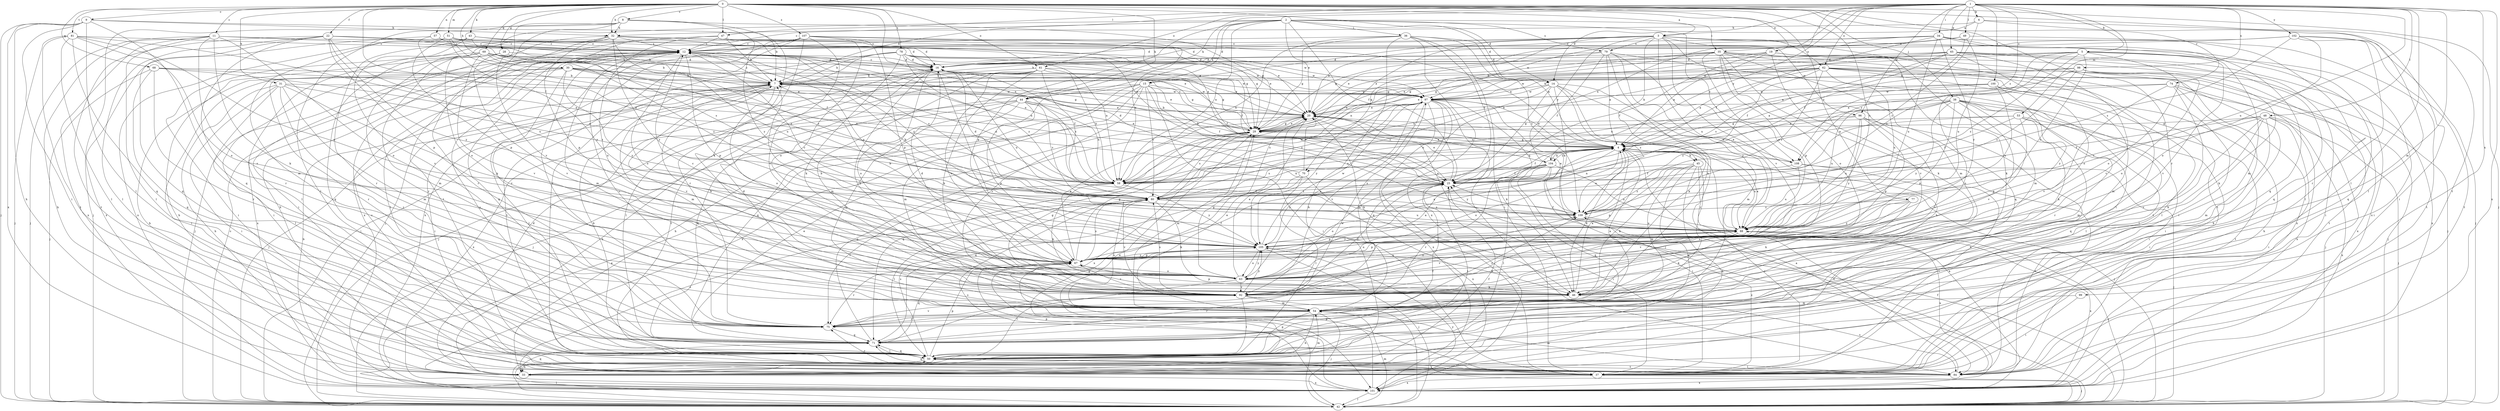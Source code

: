 strict digraph  {
0;
1;
2;
3;
4;
5;
6;
7;
8;
9;
11;
12;
14;
15;
16;
19;
20;
22;
25;
28;
29;
30;
31;
32;
33;
34;
35;
36;
37;
38;
42;
43;
44;
45;
46;
47;
48;
49;
50;
51;
53;
54;
57;
58;
61;
62;
63;
65;
67;
68;
69;
70;
71;
74;
75;
77;
78;
79;
80;
81;
84;
88;
92;
96;
97;
98;
99;
100;
101;
102;
104;
105;
107;
108;
109;
0 -> 3  [label=a];
0 -> 8  [label=c];
0 -> 9  [label=c];
0 -> 11  [label=c];
0 -> 14  [label=d];
0 -> 19  [label=e];
0 -> 22  [label=f];
0 -> 25  [label=f];
0 -> 28  [label=g];
0 -> 30  [label=h];
0 -> 31  [label=h];
0 -> 32  [label=h];
0 -> 38  [label=j];
0 -> 42  [label=j];
0 -> 43  [label=k];
0 -> 44  [label=k];
0 -> 47  [label=l];
0 -> 51  [label=m];
0 -> 57  [label=n];
0 -> 58  [label=n];
0 -> 61  [label=o];
0 -> 68  [label=q];
0 -> 69  [label=q];
0 -> 74  [label=r];
0 -> 75  [label=r];
0 -> 77  [label=s];
0 -> 78  [label=s];
0 -> 81  [label=t];
0 -> 84  [label=t];
0 -> 88  [label=u];
0 -> 107  [label=z];
1 -> 5  [label=b];
1 -> 6  [label=b];
1 -> 7  [label=b];
1 -> 14  [label=d];
1 -> 34  [label=i];
1 -> 35  [label=i];
1 -> 44  [label=k];
1 -> 47  [label=l];
1 -> 48  [label=l];
1 -> 49  [label=l];
1 -> 50  [label=l];
1 -> 53  [label=m];
1 -> 54  [label=m];
1 -> 58  [label=n];
1 -> 61  [label=o];
1 -> 62  [label=o];
1 -> 65  [label=p];
1 -> 88  [label=u];
1 -> 96  [label=w];
1 -> 98  [label=x];
1 -> 99  [label=x];
1 -> 100  [label=x];
1 -> 101  [label=x];
1 -> 102  [label=y];
1 -> 104  [label=y];
1 -> 108  [label=z];
2 -> 12  [label=c];
2 -> 14  [label=d];
2 -> 15  [label=d];
2 -> 20  [label=e];
2 -> 25  [label=f];
2 -> 28  [label=g];
2 -> 35  [label=i];
2 -> 36  [label=i];
2 -> 44  [label=k];
2 -> 58  [label=n];
2 -> 67  [label=p];
2 -> 79  [label=s];
2 -> 108  [label=z];
3 -> 12  [label=c];
3 -> 15  [label=d];
3 -> 16  [label=d];
3 -> 45  [label=k];
3 -> 54  [label=m];
3 -> 58  [label=n];
3 -> 62  [label=o];
3 -> 70  [label=q];
3 -> 79  [label=s];
3 -> 84  [label=t];
3 -> 88  [label=u];
3 -> 92  [label=v];
3 -> 96  [label=w];
3 -> 101  [label=x];
3 -> 104  [label=y];
4 -> 25  [label=f];
4 -> 29  [label=g];
4 -> 42  [label=j];
4 -> 45  [label=k];
4 -> 46  [label=k];
4 -> 63  [label=o];
4 -> 70  [label=q];
4 -> 80  [label=s];
4 -> 88  [label=u];
4 -> 97  [label=w];
4 -> 104  [label=y];
4 -> 105  [label=y];
4 -> 108  [label=z];
5 -> 7  [label=b];
5 -> 16  [label=d];
5 -> 29  [label=g];
5 -> 37  [label=i];
5 -> 63  [label=o];
5 -> 71  [label=q];
5 -> 80  [label=s];
5 -> 88  [label=u];
5 -> 92  [label=v];
5 -> 108  [label=z];
5 -> 109  [label=z];
6 -> 3  [label=a];
6 -> 32  [label=h];
6 -> 37  [label=i];
6 -> 50  [label=l];
6 -> 109  [label=z];
7 -> 12  [label=c];
7 -> 20  [label=e];
7 -> 37  [label=i];
7 -> 42  [label=j];
7 -> 50  [label=l];
7 -> 54  [label=m];
7 -> 58  [label=n];
7 -> 63  [label=o];
7 -> 92  [label=v];
7 -> 97  [label=w];
8 -> 29  [label=g];
8 -> 32  [label=h];
8 -> 42  [label=j];
8 -> 46  [label=k];
8 -> 50  [label=l];
8 -> 84  [label=t];
8 -> 92  [label=v];
8 -> 105  [label=y];
9 -> 7  [label=b];
9 -> 32  [label=h];
9 -> 33  [label=h];
9 -> 37  [label=i];
9 -> 42  [label=j];
9 -> 50  [label=l];
9 -> 71  [label=q];
9 -> 101  [label=x];
11 -> 12  [label=c];
11 -> 20  [label=e];
11 -> 33  [label=h];
11 -> 42  [label=j];
11 -> 46  [label=k];
11 -> 50  [label=l];
11 -> 63  [label=o];
11 -> 92  [label=v];
11 -> 101  [label=x];
12 -> 16  [label=d];
12 -> 42  [label=j];
12 -> 50  [label=l];
12 -> 54  [label=m];
12 -> 58  [label=n];
12 -> 63  [label=o];
12 -> 67  [label=p];
12 -> 71  [label=q];
12 -> 80  [label=s];
12 -> 88  [label=u];
12 -> 101  [label=x];
12 -> 109  [label=z];
14 -> 20  [label=e];
14 -> 42  [label=j];
14 -> 46  [label=k];
14 -> 54  [label=m];
14 -> 71  [label=q];
14 -> 75  [label=r];
14 -> 80  [label=s];
14 -> 97  [label=w];
14 -> 109  [label=z];
15 -> 25  [label=f];
15 -> 33  [label=h];
15 -> 37  [label=i];
15 -> 42  [label=j];
15 -> 54  [label=m];
15 -> 71  [label=q];
15 -> 80  [label=s];
15 -> 92  [label=v];
15 -> 97  [label=w];
15 -> 101  [label=x];
15 -> 109  [label=z];
16 -> 7  [label=b];
16 -> 12  [label=c];
16 -> 20  [label=e];
16 -> 29  [label=g];
16 -> 50  [label=l];
16 -> 63  [label=o];
16 -> 88  [label=u];
16 -> 105  [label=y];
19 -> 4  [label=a];
19 -> 16  [label=d];
19 -> 25  [label=f];
19 -> 29  [label=g];
19 -> 42  [label=j];
19 -> 46  [label=k];
19 -> 54  [label=m];
19 -> 92  [label=v];
20 -> 29  [label=g];
20 -> 46  [label=k];
20 -> 88  [label=u];
22 -> 7  [label=b];
22 -> 12  [label=c];
22 -> 20  [label=e];
22 -> 50  [label=l];
22 -> 58  [label=n];
22 -> 67  [label=p];
22 -> 71  [label=q];
22 -> 75  [label=r];
22 -> 84  [label=t];
22 -> 105  [label=y];
25 -> 20  [label=e];
25 -> 37  [label=i];
25 -> 50  [label=l];
25 -> 63  [label=o];
25 -> 80  [label=s];
28 -> 16  [label=d];
28 -> 33  [label=h];
28 -> 37  [label=i];
28 -> 80  [label=s];
28 -> 92  [label=v];
29 -> 4  [label=a];
29 -> 7  [label=b];
29 -> 12  [label=c];
29 -> 20  [label=e];
29 -> 54  [label=m];
29 -> 71  [label=q];
29 -> 80  [label=s];
29 -> 101  [label=x];
30 -> 7  [label=b];
30 -> 25  [label=f];
30 -> 29  [label=g];
30 -> 33  [label=h];
30 -> 37  [label=i];
30 -> 58  [label=n];
30 -> 75  [label=r];
30 -> 92  [label=v];
30 -> 97  [label=w];
30 -> 105  [label=y];
31 -> 33  [label=h];
31 -> 37  [label=i];
31 -> 50  [label=l];
31 -> 54  [label=m];
31 -> 67  [label=p];
31 -> 75  [label=r];
31 -> 80  [label=s];
31 -> 97  [label=w];
32 -> 4  [label=a];
32 -> 12  [label=c];
32 -> 16  [label=d];
32 -> 29  [label=g];
32 -> 37  [label=i];
32 -> 50  [label=l];
32 -> 63  [label=o];
32 -> 67  [label=p];
32 -> 75  [label=r];
32 -> 88  [label=u];
32 -> 97  [label=w];
32 -> 105  [label=y];
33 -> 16  [label=d];
33 -> 25  [label=f];
33 -> 54  [label=m];
33 -> 67  [label=p];
33 -> 71  [label=q];
33 -> 80  [label=s];
33 -> 101  [label=x];
34 -> 12  [label=c];
34 -> 16  [label=d];
34 -> 20  [label=e];
34 -> 25  [label=f];
34 -> 50  [label=l];
34 -> 54  [label=m];
34 -> 71  [label=q];
34 -> 88  [label=u];
34 -> 105  [label=y];
35 -> 16  [label=d];
35 -> 20  [label=e];
35 -> 29  [label=g];
35 -> 37  [label=i];
35 -> 46  [label=k];
35 -> 50  [label=l];
35 -> 58  [label=n];
35 -> 63  [label=o];
35 -> 67  [label=p];
35 -> 71  [label=q];
35 -> 88  [label=u];
35 -> 101  [label=x];
36 -> 4  [label=a];
36 -> 12  [label=c];
36 -> 25  [label=f];
36 -> 29  [label=g];
36 -> 33  [label=h];
36 -> 37  [label=i];
36 -> 58  [label=n];
36 -> 101  [label=x];
36 -> 109  [label=z];
37 -> 12  [label=c];
37 -> 42  [label=j];
37 -> 67  [label=p];
37 -> 101  [label=x];
37 -> 109  [label=z];
38 -> 4  [label=a];
38 -> 20  [label=e];
38 -> 37  [label=i];
38 -> 46  [label=k];
38 -> 50  [label=l];
38 -> 67  [label=p];
38 -> 75  [label=r];
38 -> 84  [label=t];
38 -> 88  [label=u];
38 -> 92  [label=v];
38 -> 105  [label=y];
38 -> 109  [label=z];
42 -> 12  [label=c];
42 -> 20  [label=e];
42 -> 25  [label=f];
42 -> 29  [label=g];
42 -> 50  [label=l];
42 -> 54  [label=m];
42 -> 105  [label=y];
43 -> 4  [label=a];
43 -> 12  [label=c];
43 -> 75  [label=r];
43 -> 80  [label=s];
43 -> 92  [label=v];
43 -> 101  [label=x];
44 -> 4  [label=a];
44 -> 20  [label=e];
44 -> 33  [label=h];
44 -> 54  [label=m];
44 -> 58  [label=n];
44 -> 67  [label=p];
44 -> 71  [label=q];
44 -> 80  [label=s];
44 -> 101  [label=x];
45 -> 33  [label=h];
45 -> 37  [label=i];
45 -> 46  [label=k];
45 -> 54  [label=m];
45 -> 58  [label=n];
45 -> 67  [label=p];
45 -> 71  [label=q];
45 -> 84  [label=t];
45 -> 109  [label=z];
46 -> 4  [label=a];
46 -> 16  [label=d];
46 -> 67  [label=p];
46 -> 75  [label=r];
46 -> 84  [label=t];
47 -> 7  [label=b];
47 -> 12  [label=c];
47 -> 33  [label=h];
47 -> 58  [label=n];
47 -> 63  [label=o];
47 -> 101  [label=x];
48 -> 25  [label=f];
48 -> 29  [label=g];
48 -> 37  [label=i];
48 -> 42  [label=j];
48 -> 46  [label=k];
48 -> 54  [label=m];
48 -> 80  [label=s];
48 -> 92  [label=v];
48 -> 101  [label=x];
49 -> 12  [label=c];
49 -> 25  [label=f];
49 -> 29  [label=g];
49 -> 84  [label=t];
49 -> 88  [label=u];
50 -> 7  [label=b];
50 -> 12  [label=c];
50 -> 25  [label=f];
50 -> 33  [label=h];
50 -> 37  [label=i];
50 -> 42  [label=j];
50 -> 67  [label=p];
50 -> 71  [label=q];
50 -> 80  [label=s];
50 -> 84  [label=t];
51 -> 12  [label=c];
51 -> 16  [label=d];
51 -> 25  [label=f];
51 -> 29  [label=g];
51 -> 54  [label=m];
51 -> 67  [label=p];
51 -> 105  [label=y];
53 -> 4  [label=a];
53 -> 25  [label=f];
53 -> 29  [label=g];
53 -> 37  [label=i];
53 -> 54  [label=m];
53 -> 67  [label=p];
53 -> 71  [label=q];
54 -> 4  [label=a];
54 -> 12  [label=c];
54 -> 16  [label=d];
54 -> 20  [label=e];
54 -> 33  [label=h];
54 -> 42  [label=j];
54 -> 50  [label=l];
54 -> 75  [label=r];
54 -> 80  [label=s];
54 -> 109  [label=z];
57 -> 7  [label=b];
57 -> 12  [label=c];
57 -> 58  [label=n];
57 -> 101  [label=x];
58 -> 4  [label=a];
58 -> 46  [label=k];
58 -> 75  [label=r];
58 -> 97  [label=w];
58 -> 105  [label=y];
61 -> 7  [label=b];
61 -> 25  [label=f];
61 -> 29  [label=g];
61 -> 42  [label=j];
61 -> 46  [label=k];
61 -> 54  [label=m];
61 -> 58  [label=n];
61 -> 63  [label=o];
61 -> 80  [label=s];
61 -> 84  [label=t];
62 -> 4  [label=a];
62 -> 7  [label=b];
62 -> 20  [label=e];
62 -> 33  [label=h];
62 -> 42  [label=j];
62 -> 50  [label=l];
62 -> 54  [label=m];
62 -> 58  [label=n];
62 -> 80  [label=s];
62 -> 88  [label=u];
62 -> 97  [label=w];
62 -> 101  [label=x];
62 -> 109  [label=z];
63 -> 4  [label=a];
63 -> 12  [label=c];
63 -> 16  [label=d];
63 -> 20  [label=e];
63 -> 29  [label=g];
63 -> 46  [label=k];
63 -> 50  [label=l];
63 -> 88  [label=u];
63 -> 92  [label=v];
63 -> 105  [label=y];
65 -> 4  [label=a];
65 -> 16  [label=d];
65 -> 25  [label=f];
65 -> 29  [label=g];
65 -> 37  [label=i];
65 -> 63  [label=o];
65 -> 71  [label=q];
65 -> 92  [label=v];
65 -> 97  [label=w];
65 -> 101  [label=x];
67 -> 7  [label=b];
67 -> 20  [label=e];
67 -> 25  [label=f];
67 -> 29  [label=g];
67 -> 63  [label=o];
67 -> 71  [label=q];
67 -> 75  [label=r];
67 -> 80  [label=s];
67 -> 88  [label=u];
67 -> 92  [label=v];
67 -> 105  [label=y];
68 -> 7  [label=b];
68 -> 20  [label=e];
68 -> 42  [label=j];
68 -> 58  [label=n];
68 -> 71  [label=q];
68 -> 75  [label=r];
69 -> 7  [label=b];
69 -> 16  [label=d];
69 -> 20  [label=e];
69 -> 37  [label=i];
69 -> 54  [label=m];
69 -> 71  [label=q];
69 -> 75  [label=r];
69 -> 80  [label=s];
69 -> 92  [label=v];
69 -> 97  [label=w];
69 -> 109  [label=z];
70 -> 16  [label=d];
70 -> 20  [label=e];
70 -> 50  [label=l];
70 -> 71  [label=q];
70 -> 101  [label=x];
70 -> 105  [label=y];
71 -> 20  [label=e];
71 -> 29  [label=g];
71 -> 50  [label=l];
71 -> 97  [label=w];
74 -> 37  [label=i];
74 -> 42  [label=j];
74 -> 50  [label=l];
74 -> 63  [label=o];
74 -> 92  [label=v];
74 -> 97  [label=w];
74 -> 101  [label=x];
75 -> 12  [label=c];
75 -> 71  [label=q];
75 -> 92  [label=v];
77 -> 46  [label=k];
77 -> 63  [label=o];
77 -> 92  [label=v];
77 -> 105  [label=y];
77 -> 109  [label=z];
78 -> 7  [label=b];
78 -> 16  [label=d];
78 -> 20  [label=e];
78 -> 25  [label=f];
78 -> 42  [label=j];
78 -> 46  [label=k];
78 -> 58  [label=n];
78 -> 84  [label=t];
78 -> 97  [label=w];
78 -> 109  [label=z];
79 -> 4  [label=a];
79 -> 16  [label=d];
79 -> 20  [label=e];
79 -> 25  [label=f];
79 -> 33  [label=h];
79 -> 46  [label=k];
79 -> 84  [label=t];
79 -> 88  [label=u];
80 -> 7  [label=b];
80 -> 16  [label=d];
80 -> 25  [label=f];
80 -> 46  [label=k];
80 -> 50  [label=l];
80 -> 88  [label=u];
80 -> 92  [label=v];
80 -> 109  [label=z];
81 -> 12  [label=c];
81 -> 42  [label=j];
81 -> 50  [label=l];
81 -> 63  [label=o];
81 -> 71  [label=q];
81 -> 84  [label=t];
81 -> 88  [label=u];
81 -> 105  [label=y];
84 -> 4  [label=a];
84 -> 50  [label=l];
84 -> 54  [label=m];
84 -> 71  [label=q];
84 -> 75  [label=r];
84 -> 88  [label=u];
84 -> 101  [label=x];
88 -> 4  [label=a];
88 -> 25  [label=f];
88 -> 42  [label=j];
88 -> 46  [label=k];
88 -> 67  [label=p];
88 -> 92  [label=v];
88 -> 101  [label=x];
88 -> 105  [label=y];
92 -> 7  [label=b];
92 -> 25  [label=f];
92 -> 29  [label=g];
92 -> 42  [label=j];
92 -> 50  [label=l];
92 -> 54  [label=m];
92 -> 80  [label=s];
92 -> 105  [label=y];
92 -> 109  [label=z];
96 -> 29  [label=g];
96 -> 33  [label=h];
96 -> 58  [label=n];
96 -> 67  [label=p];
96 -> 88  [label=u];
96 -> 92  [label=v];
96 -> 105  [label=y];
97 -> 20  [label=e];
97 -> 37  [label=i];
97 -> 46  [label=k];
97 -> 54  [label=m];
97 -> 63  [label=o];
97 -> 80  [label=s];
97 -> 84  [label=t];
97 -> 92  [label=v];
97 -> 101  [label=x];
97 -> 105  [label=y];
97 -> 109  [label=z];
98 -> 4  [label=a];
98 -> 7  [label=b];
98 -> 46  [label=k];
98 -> 63  [label=o];
98 -> 84  [label=t];
98 -> 97  [label=w];
98 -> 109  [label=z];
99 -> 37  [label=i];
99 -> 54  [label=m];
100 -> 4  [label=a];
100 -> 33  [label=h];
100 -> 58  [label=n];
100 -> 88  [label=u];
100 -> 97  [label=w];
100 -> 105  [label=y];
101 -> 4  [label=a];
101 -> 7  [label=b];
101 -> 20  [label=e];
101 -> 42  [label=j];
101 -> 67  [label=p];
101 -> 80  [label=s];
102 -> 12  [label=c];
102 -> 42  [label=j];
102 -> 63  [label=o];
102 -> 75  [label=r];
102 -> 80  [label=s];
102 -> 84  [label=t];
102 -> 97  [label=w];
104 -> 4  [label=a];
104 -> 20  [label=e];
104 -> 25  [label=f];
104 -> 37  [label=i];
104 -> 50  [label=l];
104 -> 58  [label=n];
104 -> 71  [label=q];
104 -> 75  [label=r];
104 -> 80  [label=s];
104 -> 88  [label=u];
104 -> 101  [label=x];
104 -> 105  [label=y];
105 -> 4  [label=a];
105 -> 7  [label=b];
105 -> 12  [label=c];
105 -> 42  [label=j];
105 -> 46  [label=k];
105 -> 63  [label=o];
105 -> 67  [label=p];
105 -> 97  [label=w];
107 -> 4  [label=a];
107 -> 12  [label=c];
107 -> 37  [label=i];
107 -> 42  [label=j];
107 -> 58  [label=n];
107 -> 63  [label=o];
107 -> 67  [label=p];
107 -> 75  [label=r];
107 -> 92  [label=v];
107 -> 101  [label=x];
108 -> 7  [label=b];
108 -> 20  [label=e];
108 -> 25  [label=f];
108 -> 37  [label=i];
108 -> 42  [label=j];
108 -> 84  [label=t];
108 -> 88  [label=u];
109 -> 4  [label=a];
109 -> 20  [label=e];
109 -> 67  [label=p];
109 -> 88  [label=u];
}
